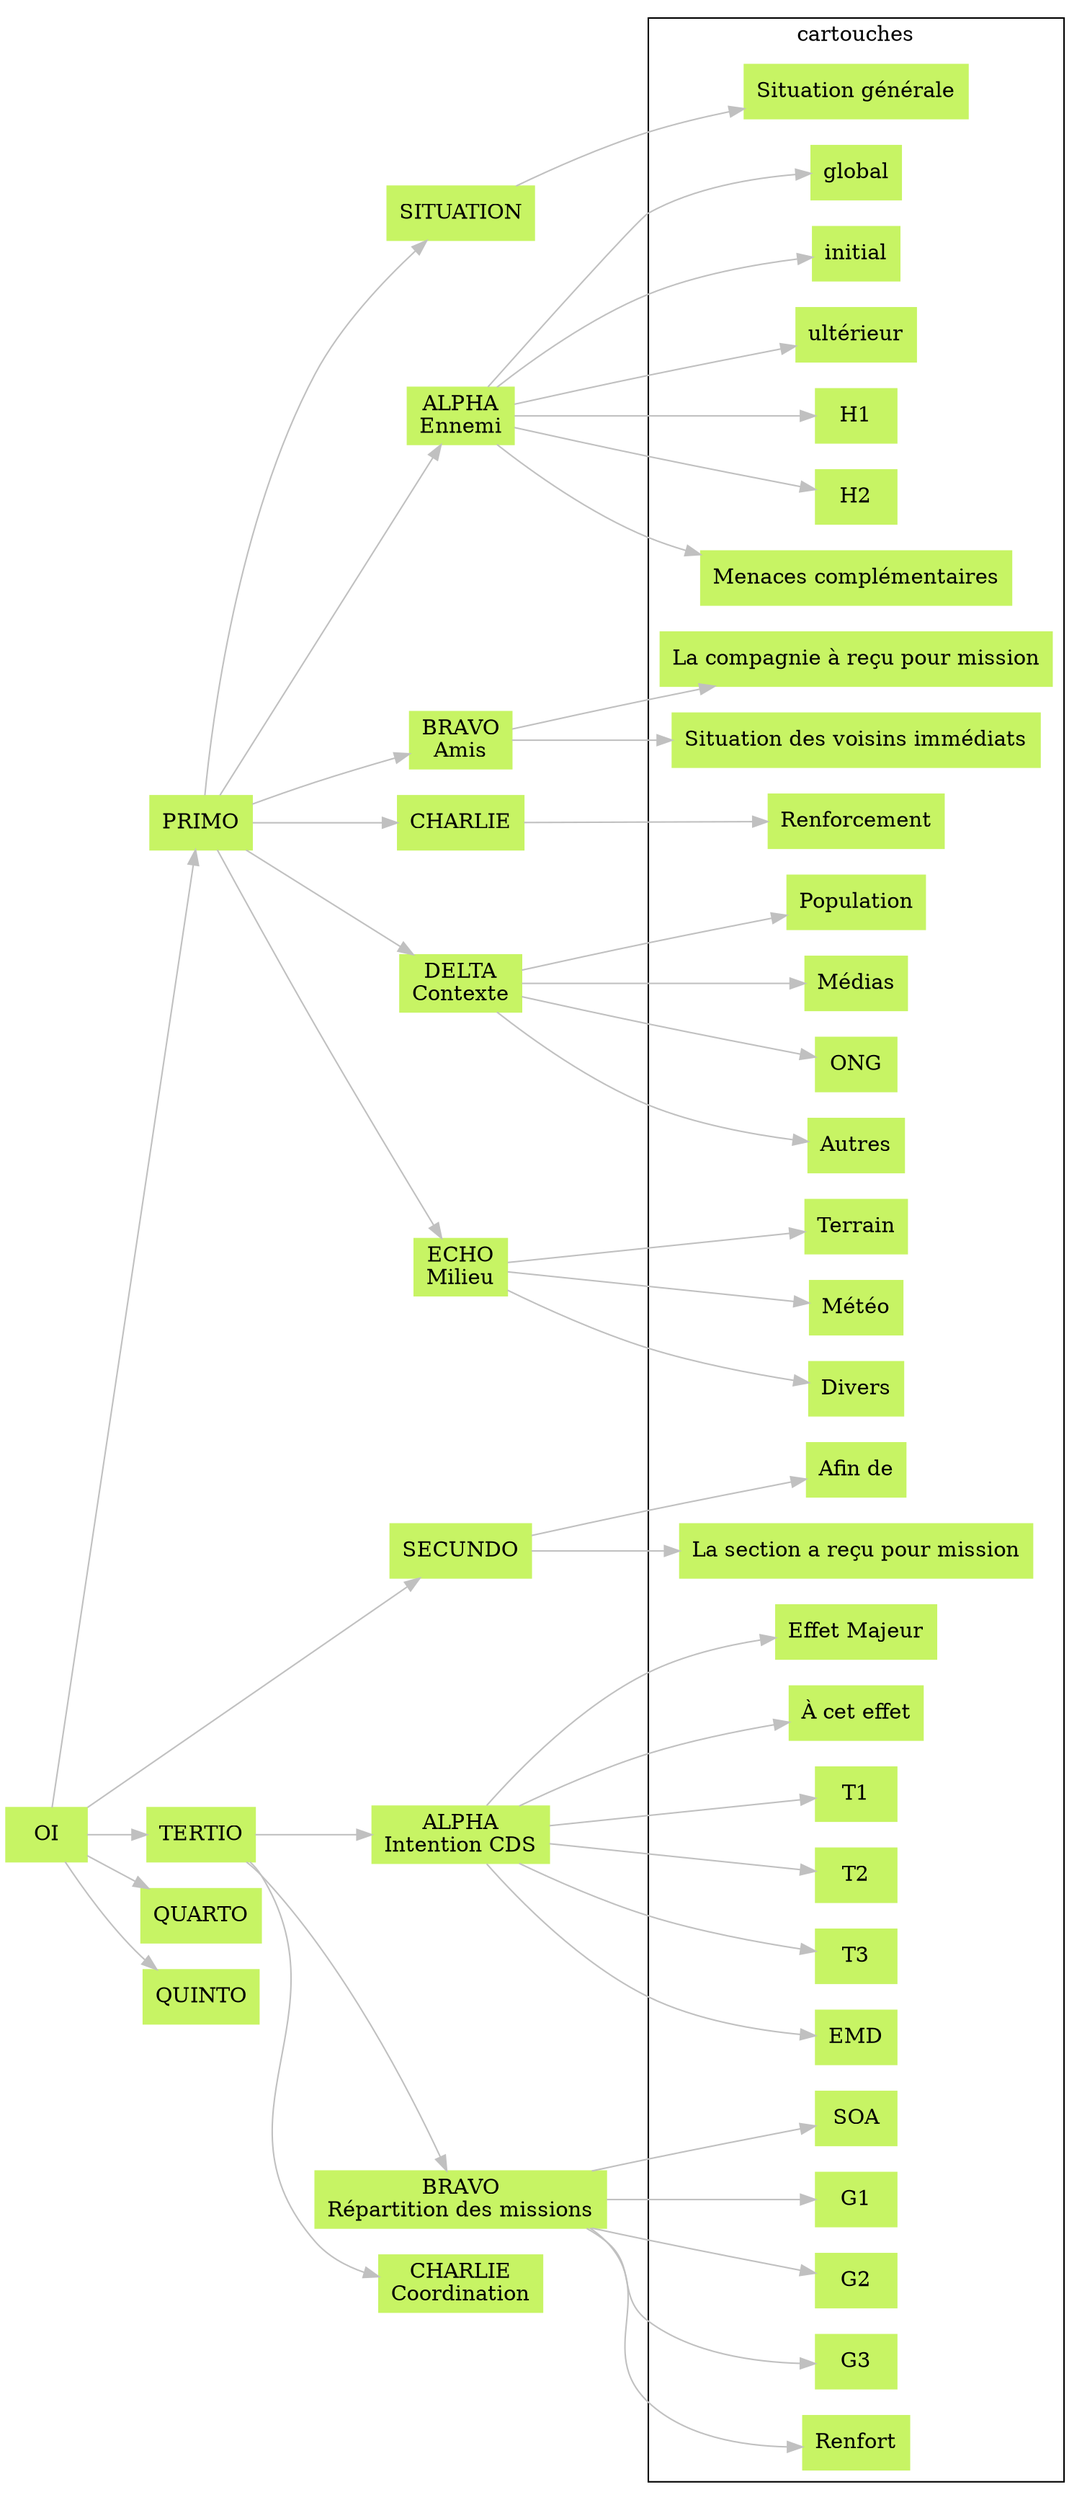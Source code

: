 digraph {

    graph [layout = dot, overlap=false, rankdir=LR, ordering="out"]
    node [shape = rectangle, style = filled, color = "#C7F464"]
    edge [color = grey]

    subgraph cluster_Cartouches {
    label = "cartouches"
    "Situation générale";
    global;
    initial;
    ultérieur;
    H1;
    H2;
    "Menaces complémentaires";
    "La compagnie à reçu pour mission";
    "Situation des voisins immédiats";
    Renforcement;
    Population;
    Médias;
    ONG;
    Autres;
    Terrain;
    Météo;
    Divers;
    "Afin de"
    "La section a reçu pour mission"
    "Effet Majeur";
    "À cet effet";
    T1;
    T2;
    T3;
    EMD;
    SOA;
    G1;
    G2;
    G3;
    Renfort;
    }


    OI -> PRIMO
    OI -> SECUNDO
    OI -> TERTIO
    OI -> QUARTO
    OI -> QUINTO
    
    PRIMO -> SITUATION
    PRIMO -> "ALPHA\nEnnemi"
    PRIMO -> "BRAVO\nAmis"
    PRIMO -> CHARLIE
    PRIMO -> "DELTA\nContexte"
    PRIMO -> "ECHO\nMilieu"
    
    SITUATION -> "Situation générale"
    
    "ALPHA\nEnnemi" -> global
    "ALPHA\nEnnemi" -> initial
    "ALPHA\nEnnemi" -> ultérieur
    "ALPHA\nEnnemi" -> H1
    "ALPHA\nEnnemi" -> H2
    "ALPHA\nEnnemi" -> "Menaces complémentaires"
    
    "BRAVO\nAmis" -> "La compagnie à reçu pour mission", "Situation des voisins immédiats"
    
    CHARLIE -> Renforcement
    
    "DELTA\nContexte"   -> Population, Médias, ONG, Autres
    
    "ECHO\nMilieu"      -> Terrain, Météo, Divers 
    
    SECUNDO -> "Afin de", "La section a reçu pour mission"
    
    TERTIO -> "ALPHA\nIntention CDS"
    TERTIO -> "BRAVO\nRépartition des missions"
    TERTIO -> "CHARLIE\nCoordination"
    
    "ALPHA\nIntention CDS"              -> "Effet Majeur", "À cet effet", T1, T2, T3, EMD
    "BRAVO\nRépartition des missions"   -> SOA, G1, G2, G3, Renfort
    
}


